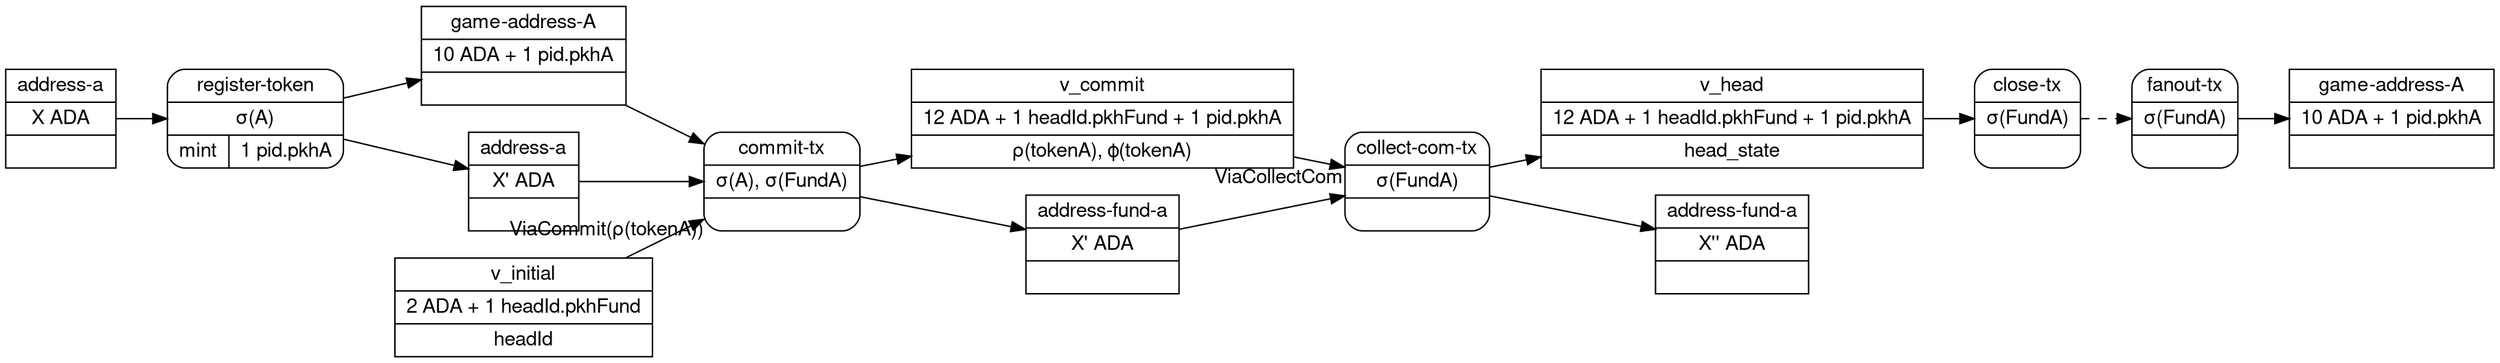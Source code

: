 digraph layer1_transactions {
    fontname="Helvetica,Arial,sans-serif"
    node [fontname="Helvetica,Arial,sans-serif"]
    edge [fontname="Helvetica,Arial,sans-serif"]
    graph [rankdir = "LR"];

    // Alice registers on-chain
    "tokenA" [ label = "game-address-A | 10 ADA + 1 pid.pkhA | " , shape = "record" ];
    "mint-token-a" [ label = "register-token | σ(A) | {mint | 1 pid.pkhA}" , shape = "Mrecord" ];
    "fees-a" [ label = "address-a | X ADA | ", shape = "record" ];
    "change-a" [ label = "address-a | X' ADA | ", shape = "record" ];

    "fees-a" -> "mint-token-a";

    "mint-token-a" -> "change-a";
    "mint-token-a" -> "tokenA";

    // Alice plays in Head
    "initial-a" [ label = "ν_initial | 2 ADA + 1 headId.pkhFund | headId " , shape = "record" ];
    "commit-a" [ label = "commit-tx | σ(A), σ(FundA) | " , shape = "Mrecord" ];
    "commit-output-a" [ label = "ν_commit | 12 ADA + 1 headId.pkhFund + 1 pid.pkhA | ρ(tokenA), ϕ(tokenA) " , shape = "record" ];
    "change-fund-a" [ label = "address-fund-a | X' ADA | ", shape = "record" ];

    "tokenA" -> "commit-a";
    "change-a" -> "commit-a";
    "initial-a" -> "commit-a"  [ headlabel = "ViaCommit(ρ(tokenA))" ];

    "commit-a" -> "commit-output-a";
    "commit-a" -> "change-fund-a";

    // collect com
    "collect-com-a" [ label = "collect-com-tx | σ(FundA) | " , shape = "Mrecord" ];
    "head-output-a" [ label = "ν_head | 12 ADA + 1 headId.pkhFund + 1 pid.pkhA | head_state " , shape = "record" ];
    "change-fund-1-a" [ label = "address-fund-a | X'' ADA | ", shape = "record" ];

    "change-fund-a" -> "collect-com-a";
    "commit-output-a" -> "collect-com-a"  [ headlabel = "ViaCollectCom" ];

    "collect-com-a" -> "head-output-a";
    "collect-com-a" -> "change-fund-1-a";

    // head closing & fanout
    "close-a" [ label = "close-tx | σ(FundA) | " , shape = "Mrecord" ];
    "fanout-a" [ label = "fanout-tx | σ(FundA) | " , shape = "Mrecord" ];
    "token-head-a" [ label = "game-address-A | 10 ADA + 1 pid.pkhA | " , shape = "record" ];

    "head-output-a" -> "close-a" ;
    "close-a" -> "fanout-a" [ style = "dashed" ];
    "fanout-a" -> "token-head-a";

}

